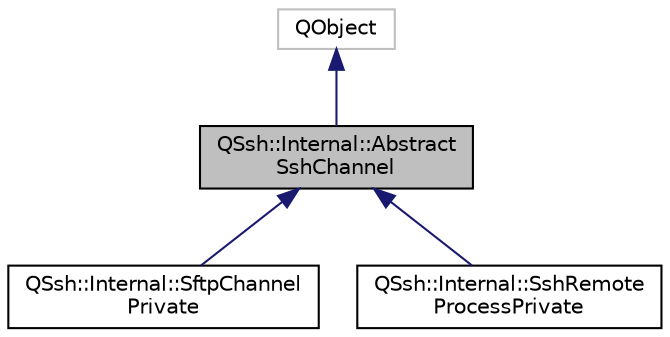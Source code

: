 digraph "QSsh::Internal::AbstractSshChannel"
{
  edge [fontname="Helvetica",fontsize="10",labelfontname="Helvetica",labelfontsize="10"];
  node [fontname="Helvetica",fontsize="10",shape=record];
  Node0 [label="QSsh::Internal::Abstract\lSshChannel",height=0.2,width=0.4,color="black", fillcolor="grey75", style="filled", fontcolor="black"];
  Node1 -> Node0 [dir="back",color="midnightblue",fontsize="10",style="solid",fontname="Helvetica"];
  Node1 [label="QObject",height=0.2,width=0.4,color="grey75", fillcolor="white", style="filled"];
  Node0 -> Node2 [dir="back",color="midnightblue",fontsize="10",style="solid",fontname="Helvetica"];
  Node2 [label="QSsh::Internal::SftpChannel\lPrivate",height=0.2,width=0.4,color="black", fillcolor="white", style="filled",URL="$class_q_ssh_1_1_internal_1_1_sftp_channel_private.html"];
  Node0 -> Node3 [dir="back",color="midnightblue",fontsize="10",style="solid",fontname="Helvetica"];
  Node3 [label="QSsh::Internal::SshRemote\lProcessPrivate",height=0.2,width=0.4,color="black", fillcolor="white", style="filled",URL="$class_q_ssh_1_1_internal_1_1_ssh_remote_process_private.html"];
}
